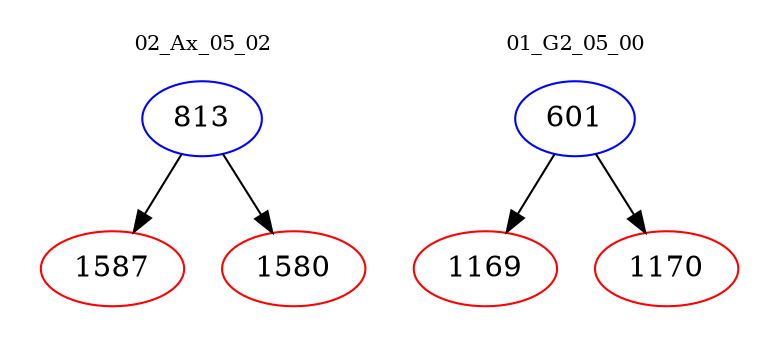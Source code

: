 digraph{
subgraph cluster_0 {
color = white
label = "02_Ax_05_02";
fontsize=10;
T0_813 [label="813", color="blue"]
T0_813 -> T0_1587 [color="black"]
T0_1587 [label="1587", color="red"]
T0_813 -> T0_1580 [color="black"]
T0_1580 [label="1580", color="red"]
}
subgraph cluster_1 {
color = white
label = "01_G2_05_00";
fontsize=10;
T1_601 [label="601", color="blue"]
T1_601 -> T1_1169 [color="black"]
T1_1169 [label="1169", color="red"]
T1_601 -> T1_1170 [color="black"]
T1_1170 [label="1170", color="red"]
}
}
